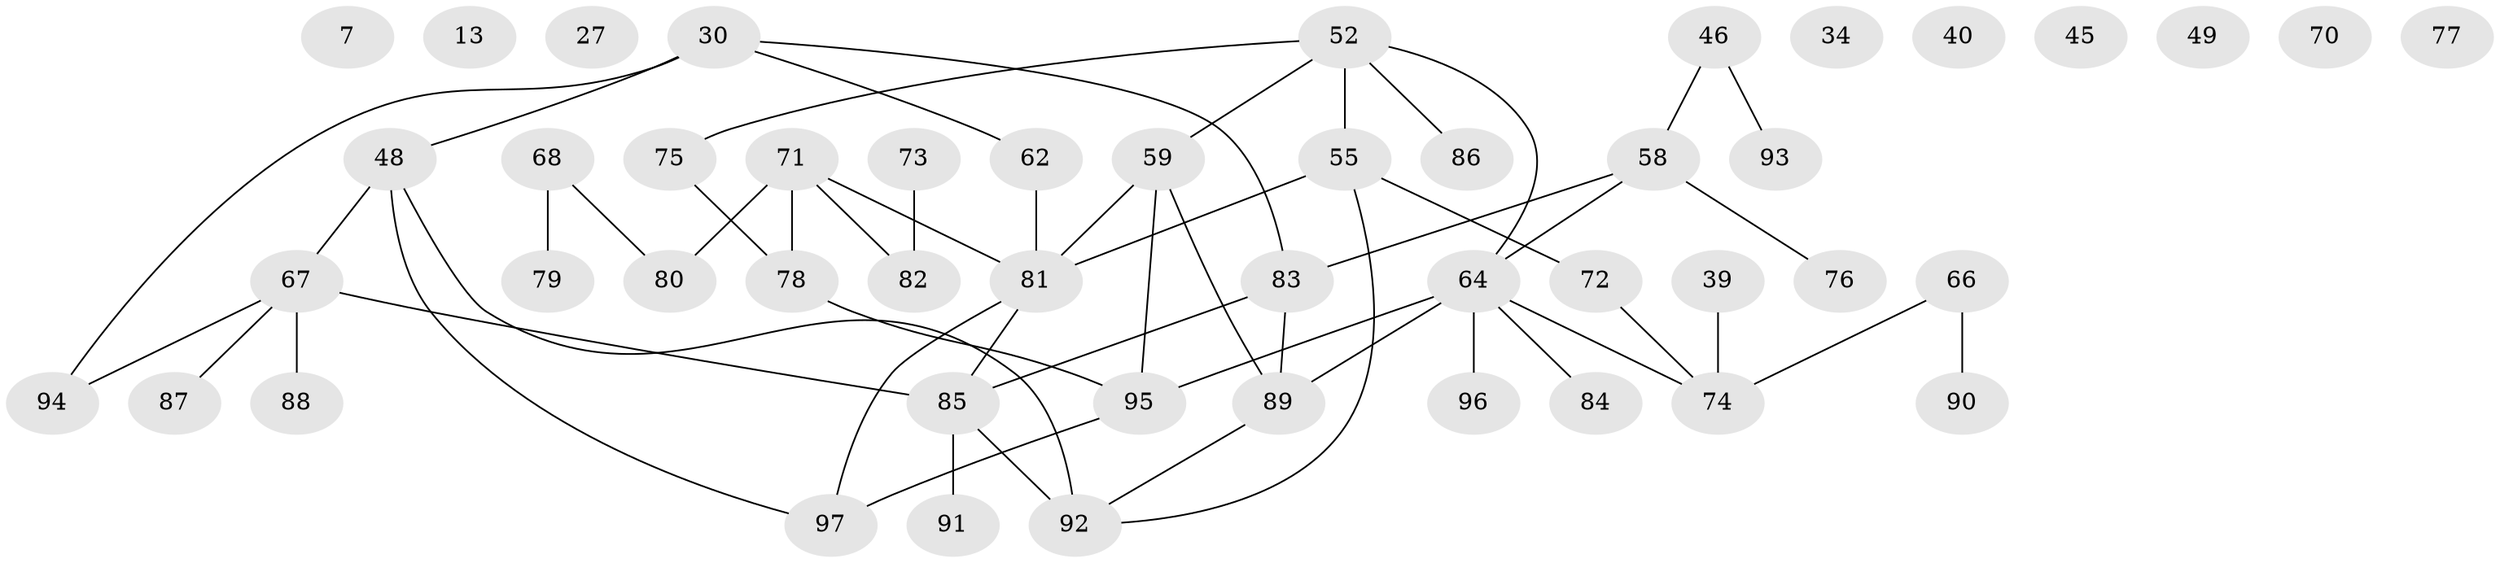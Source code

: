 // original degree distribution, {1: 0.24742268041237114, 3: 0.23711340206185566, 4: 0.12371134020618557, 2: 0.2268041237113402, 0: 0.09278350515463918, 5: 0.061855670103092786, 7: 0.010309278350515464}
// Generated by graph-tools (version 1.1) at 2025/42/03/04/25 21:42:34]
// undirected, 48 vertices, 54 edges
graph export_dot {
graph [start="1"]
  node [color=gray90,style=filled];
  7;
  13;
  27;
  30;
  34;
  39;
  40;
  45;
  46;
  48 [super="+16+12+36"];
  49;
  52 [super="+21+18"];
  55 [super="+54"];
  58 [super="+4+43+29"];
  59 [super="+38"];
  62 [super="+2"];
  64 [super="+26+50+41+63+53"];
  66;
  67 [super="+44"];
  68;
  70;
  71 [super="+42"];
  72;
  73;
  74;
  75 [super="+69"];
  76;
  77;
  78 [super="+31"];
  79 [super="+11"];
  80;
  81 [super="+56+47+61"];
  82 [super="+5"];
  83 [super="+10+33"];
  84;
  85 [super="+22+65"];
  86;
  87;
  88;
  89 [super="+51"];
  90;
  91;
  92 [super="+23+37"];
  93;
  94 [super="+3"];
  95 [super="+9"];
  96;
  97 [super="+57"];
  30 -- 62;
  30 -- 94;
  30 -- 83;
  30 -- 48;
  39 -- 74;
  46 -- 93;
  46 -- 58;
  48 -- 67 [weight=2];
  48 -- 92;
  48 -- 97;
  52 -- 59;
  52 -- 86;
  52 -- 64;
  52 -- 55;
  52 -- 75;
  55 -- 81;
  55 -- 72;
  55 -- 92;
  58 -- 83;
  58 -- 64;
  58 -- 76;
  59 -- 81;
  59 -- 89;
  59 -- 95;
  62 -- 81;
  64 -- 96;
  64 -- 84;
  64 -- 89;
  64 -- 74;
  64 -- 95 [weight=2];
  66 -- 74;
  66 -- 90;
  67 -- 85;
  67 -- 87;
  67 -- 88;
  67 -- 94;
  68 -- 79 [weight=2];
  68 -- 80;
  71 -- 82;
  71 -- 81 [weight=2];
  71 -- 80;
  71 -- 78;
  72 -- 74;
  73 -- 82;
  75 -- 78;
  78 -- 95 [weight=2];
  81 -- 97;
  81 -- 85 [weight=2];
  83 -- 89;
  83 -- 85 [weight=2];
  85 -- 91;
  85 -- 92 [weight=2];
  89 -- 92;
  95 -- 97;
}
